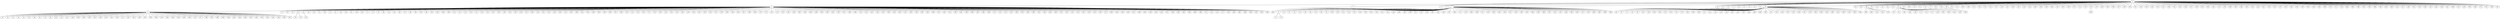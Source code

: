 graph {
    0 -- 3;
    0 -- 4;
    0 -- 5;
    0 -- 6;
    0 -- 7;
    0 -- 13;
    0 -- 14;
    0 -- 15;
    0 -- 17;
    0 -- 20;
    0 -- 21;
    0 -- 27;
    0 -- 31;
    0 -- 41;
    0 -- 42;
    0 -- 43;
    0 -- 46;
    0 -- 48;
    0 -- 50;
    0 -- 52;
    0 -- 53;
    0 -- 54;
    0 -- 55;
    0 -- 57;
    0 -- 58;
    0 -- 69;
    0 -- 70;
    0 -- 73;
    0 -- 74;
    0 -- 77;
    0 -- 84;
    0 -- 93;
    0 -- 94;
    0 -- 95;
    0 -- 97;
    0 -- 100;
    0 -- 104;
    0 -- 107;
    0 -- 120;
    0 -- 121;
    0 -- 122;
    0 -- 127;
    0 -- 129;
    0 -- 131;
    0 -- 138;
    0 -- 142;
    0 -- 143;
    0 -- 145;
    0 -- 146;
    0 -- 156;
    0 -- 158;
    0 -- 160;
    0 -- 161;
    0 -- 162;
    0 -- 164;
    0 -- 170;
    0 -- 173;
    0 -- 176;
    0 -- 178;
    0 -- 179;
    0 -- 180;
    0 -- 185;
    0 -- 186;
    0 -- 187;
    0 -- 194;
    0 -- 195;
    0 -- 197;
    0 -- 201;
    0 -- 202;
    0 -- 205;
    0 -- 214;
    0 -- 227;
    0 -- 229;
    0 -- 231;
    0 -- 232;
    0 -- 236;
    0 -- 237;
    0 -- 238;
    0 -- 253;
    0 -- 259;
    0 -- 261;
    0 -- 274;
    0 -- 279;
    0 -- 288;
    0 -- 292;
    0 -- 296;
    0 -- 302;
    0 -- 310;
    0 -- 320;
    0 -- 321;
    0 -- 323;
    0 -- 325;
    0 -- 327;
    0 -- 332;
    0 -- 335;
    0 -- 341;
    0 -- 350;
    0 -- 353;
    0 -- 356;
    0 -- 359;
    0 -- 362;
    0 -- 370;
    0 -- 371;
    0 -- 376;
    0 -- 380;
    0 -- 384;
    0 -- 389;
    0 -- 391;
    0 -- 393;
    0 -- 398;
    0 -- 402;
    0 -- 405;
    0 -- 408;
    0 -- 412;
    0 -- 417;
    0 -- 420;
    0 -- 421;
    0 -- 424;
    0 -- 428;
    0 -- 431;
    0 -- 442;
    0 -- 444;
    0 -- 447;
    0 -- 448;
    0 -- 451;
    0 -- 456;
    0 -- 463;
    0 -- 469;
    0 -- 474;
    0 -- 481;
    0 -- 486;
    0 -- 487;
    3 -- 11;
    3 -- 12;
    3 -- 19;
    3 -- 22;
    3 -- 25;
    3 -- 32;
    3 -- 35;
    3 -- 36;
    3 -- 37;
    3 -- 39;
    3 -- 47;
    3 -- 51;
    3 -- 56;
    3 -- 60;
    3 -- 61;
    3 -- 66;
    3 -- 68;
    3 -- 71;
    3 -- 75;
    3 -- 78;
    3 -- 80;
    3 -- 82;
    3 -- 83;
    3 -- 86;
    3 -- 87;
    3 -- 88;
    3 -- 89;
    3 -- 96;
    3 -- 98;
    3 -- 101;
    3 -- 102;
    3 -- 108;
    3 -- 109;
    3 -- 110;
    3 -- 111;
    3 -- 114;
    3 -- 116;
    3 -- 117;
    3 -- 118;
    3 -- 119;
    3 -- 125;
    3 -- 126;
    3 -- 130;
    3 -- 132;
    3 -- 139;
    3 -- 144;
    3 -- 147;
    3 -- 148;
    3 -- 150;
    3 -- 152;
    3 -- 155;
    3 -- 159;
    3 -- 165;
    3 -- 175;
    3 -- 182;
    3 -- 189;
    3 -- 191;
    3 -- 192;
    3 -- 200;
    3 -- 203;
    3 -- 204;
    3 -- 206;
    3 -- 207;
    3 -- 209;
    3 -- 210;
    3 -- 212;
    3 -- 213;
    3 -- 216;
    3 -- 217;
    3 -- 218;
    3 -- 219;
    3 -- 223;
    3 -- 224;
    3 -- 225;
    3 -- 228;
    3 -- 234;
    3 -- 235;
    3 -- 242;
    3 -- 243;
    3 -- 246;
    3 -- 247;
    3 -- 249;
    3 -- 263;
    3 -- 264;
    3 -- 265;
    3 -- 267;
    3 -- 268;
    3 -- 269;
    3 -- 270;
    3 -- 272;
    3 -- 273;
    3 -- 275;
    3 -- 276;
    3 -- 282;
    3 -- 283;
    3 -- 284;
    3 -- 285;
    3 -- 290;
    3 -- 293;
    3 -- 295;
    3 -- 300;
    3 -- 301;
    3 -- 305;
    3 -- 307;
    3 -- 308;
    3 -- 309;
    3 -- 312;
    3 -- 313;
    3 -- 315;
    3 -- 316;
    3 -- 318;
    3 -- 326;
    3 -- 328;
    3 -- 330;
    3 -- 331;
    3 -- 339;
    3 -- 340;
    3 -- 343;
    3 -- 345;
    3 -- 349;
    3 -- 351;
    3 -- 352;
    3 -- 357;
    3 -- 360;
    3 -- 361;
    3 -- 363;
    3 -- 366;
    3 -- 367;
    3 -- 368;
    3 -- 369;
    3 -- 372;
    3 -- 374;
    3 -- 375;
    3 -- 378;
    3 -- 383;
    3 -- 392;
    3 -- 394;
    3 -- 399;
    3 -- 401;
    3 -- 403;
    3 -- 404;
    3 -- 406;
    3 -- 407;
    3 -- 410;
    3 -- 411;
    3 -- 413;
    3 -- 415;
    3 -- 419;
    3 -- 425;
    3 -- 426;
    3 -- 427;
    3 -- 430;
    3 -- 432;
    3 -- 433;
    3 -- 435;
    3 -- 437;
    3 -- 439;
    3 -- 443;
    3 -- 449;
    3 -- 450;
    3 -- 452;
    3 -- 457;
    3 -- 458;
    3 -- 460;
    3 -- 461;
    3 -- 464;
    3 -- 466;
    3 -- 468;
    3 -- 471;
    3 -- 473;
    3 -- 475;
    3 -- 477;
    3 -- 478;
    3 -- 480;
    3 -- 485;
    3 -- 488;
    3 -- 490;
    3 -- 491;
    3 -- 492;
    3 -- 498;
    4 -- 482;
    7 -- 8;
    7 -- 16;
    7 -- 23;
    7 -- 34;
    7 -- 44;
    7 -- 59;
    7 -- 62;
    7 -- 63;
    7 -- 90;
    7 -- 92;
    7 -- 103;
    7 -- 105;
    7 -- 112;
    7 -- 113;
    7 -- 123;
    7 -- 124;
    7 -- 128;
    7 -- 133;
    7 -- 140;
    7 -- 167;
    7 -- 181;
    7 -- 184;
    7 -- 188;
    7 -- 193;
    7 -- 196;
    7 -- 221;
    7 -- 222;
    7 -- 226;
    7 -- 230;
    7 -- 248;
    7 -- 254;
    7 -- 257;
    7 -- 260;
    7 -- 277;
    7 -- 278;
    7 -- 280;
    7 -- 289;
    7 -- 317;
    7 -- 333;
    7 -- 338;
    7 -- 342;
    7 -- 344;
    7 -- 347;
    7 -- 355;
    7 -- 365;
    7 -- 381;
    7 -- 385;
    7 -- 390;
    7 -- 396;
    7 -- 397;
    7 -- 414;
    7 -- 422;
    7 -- 446;
    7 -- 462;
    7 -- 465;
    7 -- 472;
    7 -- 476;
    7 -- 489;
    7 -- 495;
    7 -- 496;
    7 -- 499;
    42 -- 49;
    42 -- 67;
    42 -- 72;
    42 -- 79;
    42 -- 81;
    42 -- 115;
    42 -- 134;
    42 -- 136;
    42 -- 149;
    42 -- 151;
    42 -- 153;
    42 -- 157;
    42 -- 174;
    42 -- 183;
    42 -- 190;
    42 -- 199;
    42 -- 211;
    42 -- 215;
    42 -- 220;
    42 -- 241;
    42 -- 244;
    42 -- 250;
    42 -- 255;
    42 -- 256;
    42 -- 266;
    42 -- 286;
    42 -- 298;
    42 -- 303;
    42 -- 311;
    42 -- 314;
    42 -- 319;
    42 -- 322;
    42 -- 324;
    42 -- 329;
    42 -- 337;
    42 -- 379;
    42 -- 382;
    42 -- 400;
    42 -- 418;
    42 -- 436;
    42 -- 441;
    42 -- 459;
    42 -- 479;
    42 -- 493;
    42 -- 494;
    48 -- 166;
    48 -- 208;
    48 -- 251;
    48 -- 423;
    48 -- 470;
    57 -- 64;
    57 -- 91;
    57 -- 99;
    57 -- 106;
    57 -- 163;
    57 -- 171;
    57 -- 172;
    57 -- 177;
    57 -- 240;
    57 -- 281;
    57 -- 304;
    57 -- 455;
    93 -- 258;
    94 -- 336;
    178 -- 395;
    11 -- 18;
    11 -- 24;
    11 -- 26;
    11 -- 30;
    11 -- 33;
    11 -- 38;
    11 -- 40;
    11 -- 45;
    11 -- 76;
    11 -- 85;
    11 -- 135;
    11 -- 137;
    11 -- 141;
    11 -- 154;
    11 -- 168;
    11 -- 169;
    11 -- 198;
    11 -- 233;
    11 -- 239;
    11 -- 245;
    11 -- 252;
    11 -- 262;
    11 -- 271;
    11 -- 287;
    11 -- 291;
    11 -- 294;
    11 -- 297;
    11 -- 299;
    11 -- 306;
    11 -- 334;
    11 -- 346;
    11 -- 348;
    11 -- 354;
    11 -- 358;
    11 -- 364;
    11 -- 373;
    11 -- 377;
    11 -- 386;
    11 -- 387;
    11 -- 388;
    11 -- 409;
    11 -- 416;
    11 -- 429;
    11 -- 434;
    11 -- 438;
    11 -- 440;
    11 -- 445;
    11 -- 453;
    11 -- 454;
    11 -- 467;
    11 -- 483;
    11 -- 484;
    11 -- 497;
    25 -- 28;
    25 -- 29;
    32 -- 65;
    8 -- 9;
    8 -- 10;
}